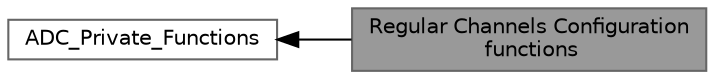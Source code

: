 digraph "Regular Channels Configuration functions"
{
 // LATEX_PDF_SIZE
  bgcolor="transparent";
  edge [fontname=Helvetica,fontsize=10,labelfontname=Helvetica,labelfontsize=10];
  node [fontname=Helvetica,fontsize=10,shape=box,height=0.2,width=0.4];
  rankdir=LR;
  Node1 [id="Node000001",label="Regular Channels Configuration\l functions",height=0.2,width=0.4,color="gray40", fillcolor="grey60", style="filled", fontcolor="black",tooltip="Regular Channels Configuration functions."];
  Node2 [id="Node000002",label="ADC_Private_Functions",height=0.2,width=0.4,color="grey40", fillcolor="white", style="filled",URL="$group___a_d_c___private___functions.html",tooltip=" "];
  Node2->Node1 [shape=plaintext, dir="back", style="solid"];
}
